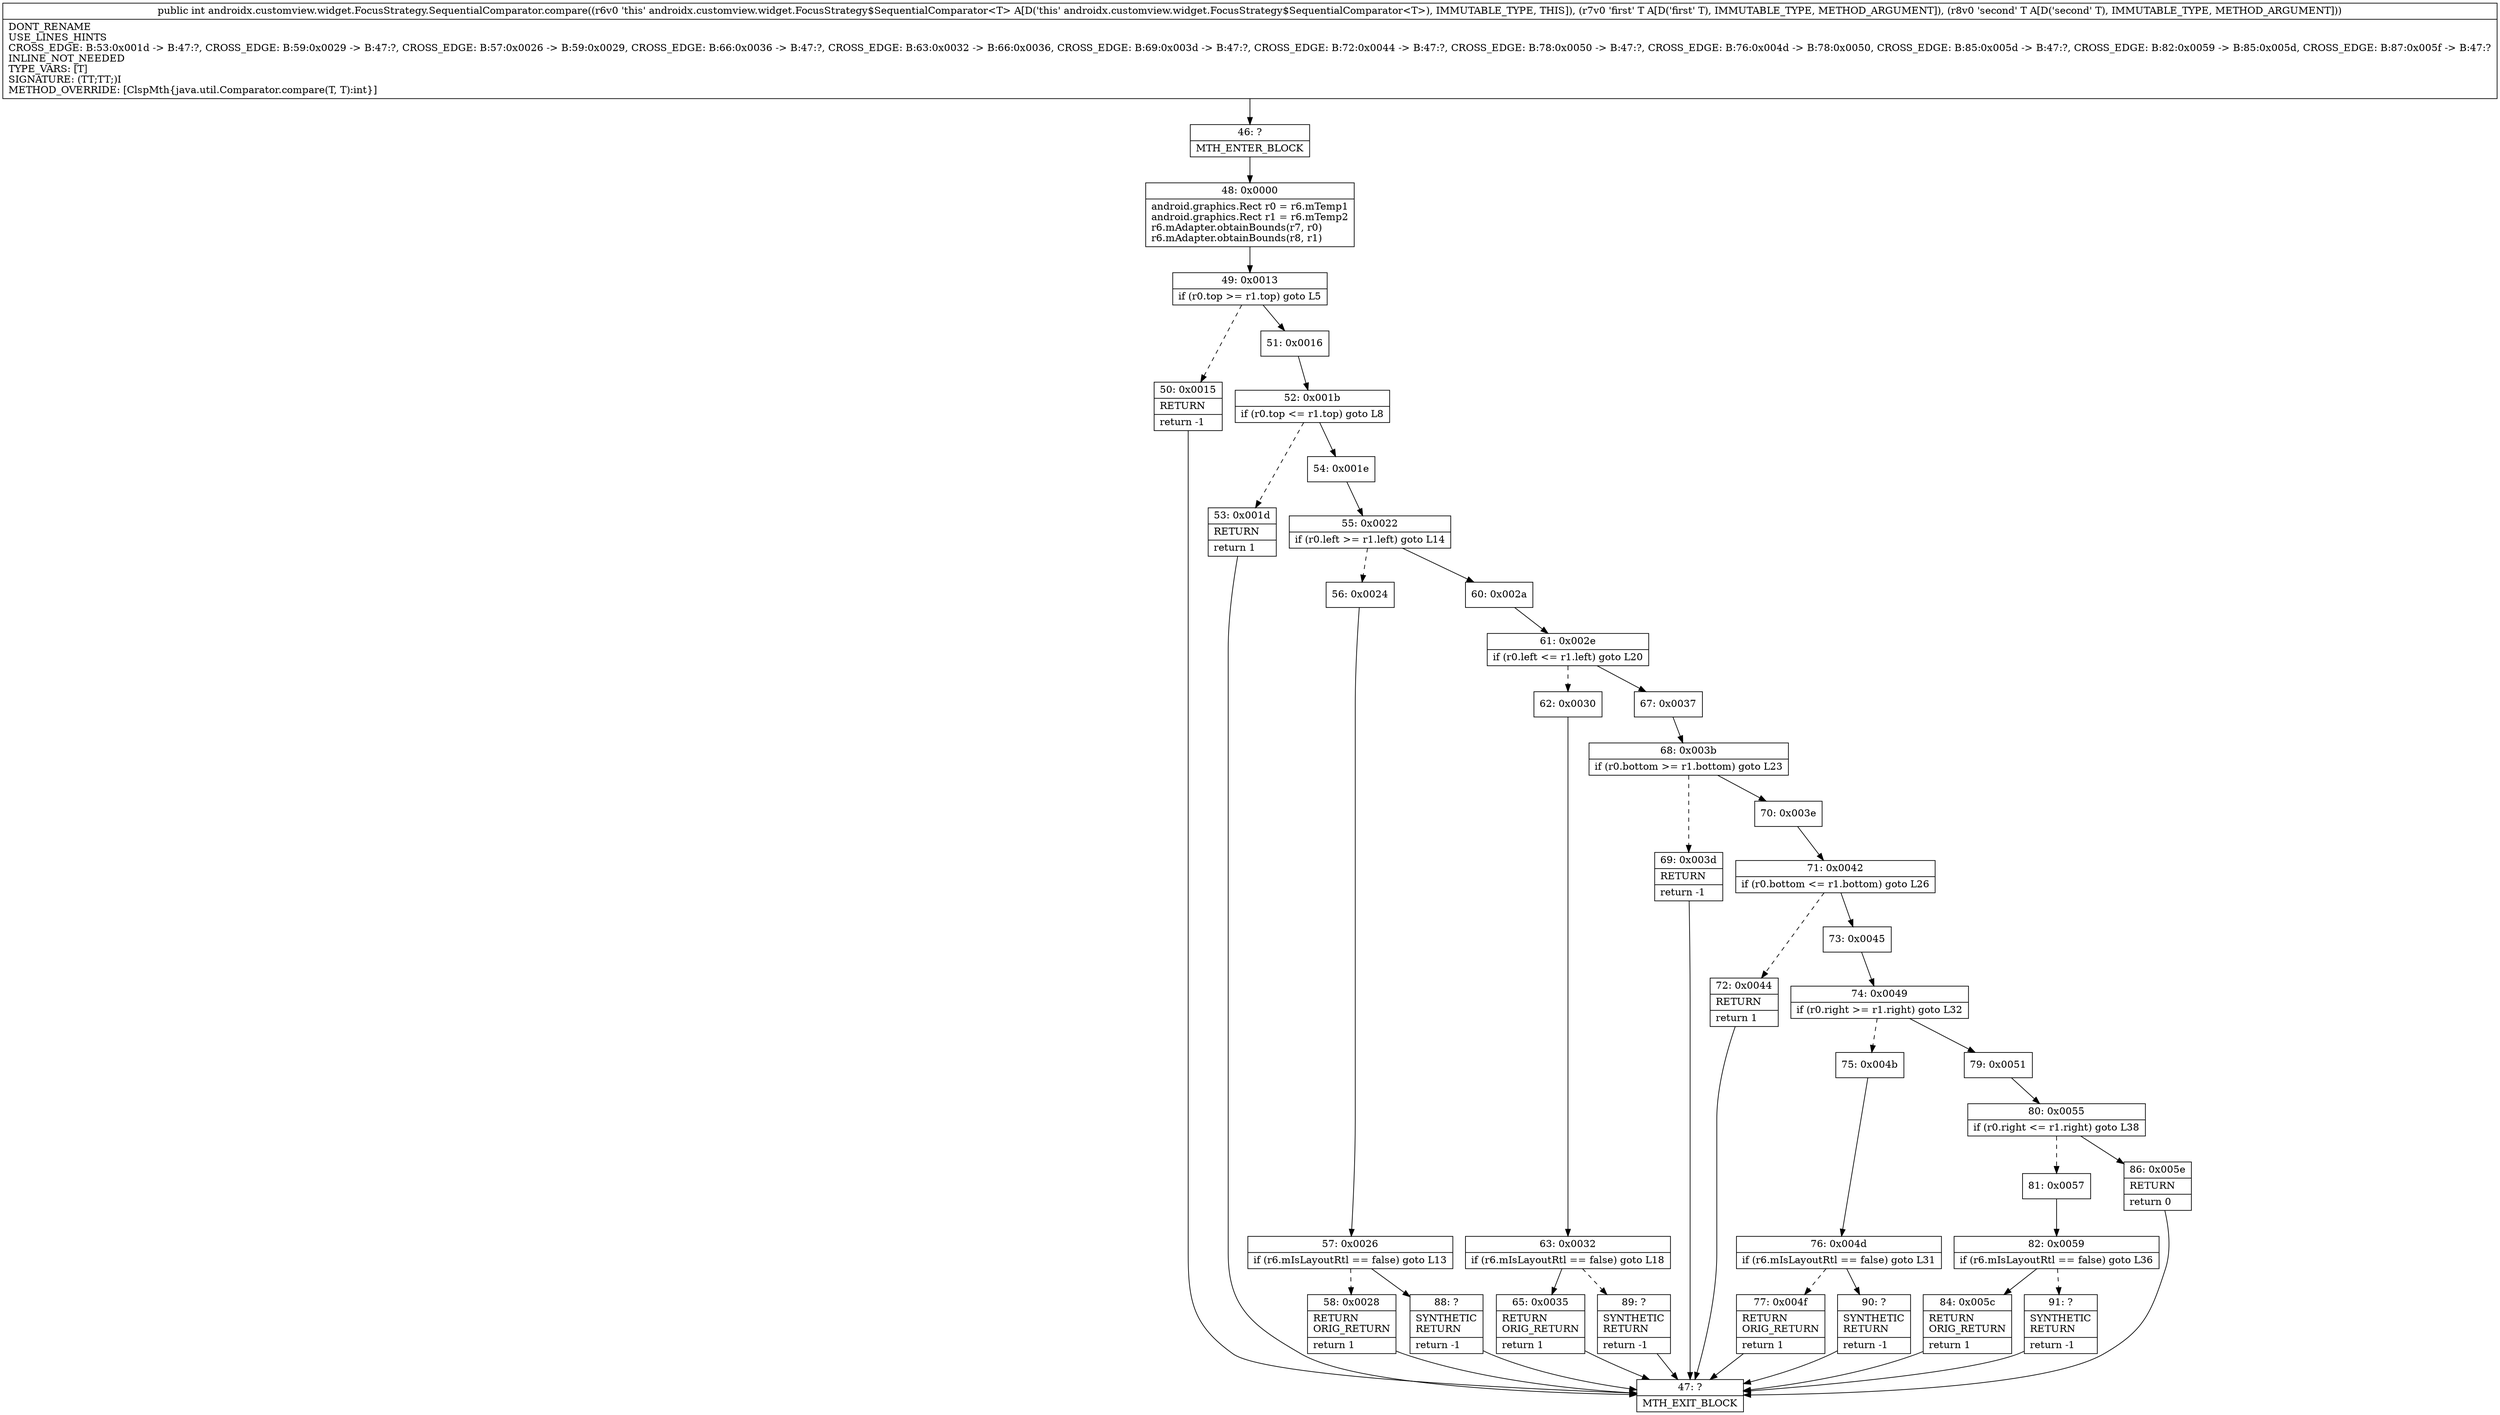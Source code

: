 digraph "CFG forandroidx.customview.widget.FocusStrategy.SequentialComparator.compare(Ljava\/lang\/Object;Ljava\/lang\/Object;)I" {
Node_46 [shape=record,label="{46\:\ ?|MTH_ENTER_BLOCK\l}"];
Node_48 [shape=record,label="{48\:\ 0x0000|android.graphics.Rect r0 = r6.mTemp1\landroid.graphics.Rect r1 = r6.mTemp2\lr6.mAdapter.obtainBounds(r7, r0)\lr6.mAdapter.obtainBounds(r8, r1)\l}"];
Node_49 [shape=record,label="{49\:\ 0x0013|if (r0.top \>= r1.top) goto L5\l}"];
Node_50 [shape=record,label="{50\:\ 0x0015|RETURN\l|return \-1\l}"];
Node_47 [shape=record,label="{47\:\ ?|MTH_EXIT_BLOCK\l}"];
Node_51 [shape=record,label="{51\:\ 0x0016}"];
Node_52 [shape=record,label="{52\:\ 0x001b|if (r0.top \<= r1.top) goto L8\l}"];
Node_53 [shape=record,label="{53\:\ 0x001d|RETURN\l|return 1\l}"];
Node_54 [shape=record,label="{54\:\ 0x001e}"];
Node_55 [shape=record,label="{55\:\ 0x0022|if (r0.left \>= r1.left) goto L14\l}"];
Node_56 [shape=record,label="{56\:\ 0x0024}"];
Node_57 [shape=record,label="{57\:\ 0x0026|if (r6.mIsLayoutRtl == false) goto L13\l}"];
Node_58 [shape=record,label="{58\:\ 0x0028|RETURN\lORIG_RETURN\l|return 1\l}"];
Node_88 [shape=record,label="{88\:\ ?|SYNTHETIC\lRETURN\l|return \-1\l}"];
Node_60 [shape=record,label="{60\:\ 0x002a}"];
Node_61 [shape=record,label="{61\:\ 0x002e|if (r0.left \<= r1.left) goto L20\l}"];
Node_62 [shape=record,label="{62\:\ 0x0030}"];
Node_63 [shape=record,label="{63\:\ 0x0032|if (r6.mIsLayoutRtl == false) goto L18\l}"];
Node_65 [shape=record,label="{65\:\ 0x0035|RETURN\lORIG_RETURN\l|return 1\l}"];
Node_89 [shape=record,label="{89\:\ ?|SYNTHETIC\lRETURN\l|return \-1\l}"];
Node_67 [shape=record,label="{67\:\ 0x0037}"];
Node_68 [shape=record,label="{68\:\ 0x003b|if (r0.bottom \>= r1.bottom) goto L23\l}"];
Node_69 [shape=record,label="{69\:\ 0x003d|RETURN\l|return \-1\l}"];
Node_70 [shape=record,label="{70\:\ 0x003e}"];
Node_71 [shape=record,label="{71\:\ 0x0042|if (r0.bottom \<= r1.bottom) goto L26\l}"];
Node_72 [shape=record,label="{72\:\ 0x0044|RETURN\l|return 1\l}"];
Node_73 [shape=record,label="{73\:\ 0x0045}"];
Node_74 [shape=record,label="{74\:\ 0x0049|if (r0.right \>= r1.right) goto L32\l}"];
Node_75 [shape=record,label="{75\:\ 0x004b}"];
Node_76 [shape=record,label="{76\:\ 0x004d|if (r6.mIsLayoutRtl == false) goto L31\l}"];
Node_77 [shape=record,label="{77\:\ 0x004f|RETURN\lORIG_RETURN\l|return 1\l}"];
Node_90 [shape=record,label="{90\:\ ?|SYNTHETIC\lRETURN\l|return \-1\l}"];
Node_79 [shape=record,label="{79\:\ 0x0051}"];
Node_80 [shape=record,label="{80\:\ 0x0055|if (r0.right \<= r1.right) goto L38\l}"];
Node_81 [shape=record,label="{81\:\ 0x0057}"];
Node_82 [shape=record,label="{82\:\ 0x0059|if (r6.mIsLayoutRtl == false) goto L36\l}"];
Node_84 [shape=record,label="{84\:\ 0x005c|RETURN\lORIG_RETURN\l|return 1\l}"];
Node_91 [shape=record,label="{91\:\ ?|SYNTHETIC\lRETURN\l|return \-1\l}"];
Node_86 [shape=record,label="{86\:\ 0x005e|RETURN\l|return 0\l}"];
MethodNode[shape=record,label="{public int androidx.customview.widget.FocusStrategy.SequentialComparator.compare((r6v0 'this' androidx.customview.widget.FocusStrategy$SequentialComparator\<T\> A[D('this' androidx.customview.widget.FocusStrategy$SequentialComparator\<T\>), IMMUTABLE_TYPE, THIS]), (r7v0 'first' T A[D('first' T), IMMUTABLE_TYPE, METHOD_ARGUMENT]), (r8v0 'second' T A[D('second' T), IMMUTABLE_TYPE, METHOD_ARGUMENT]))  | DONT_RENAME\lUSE_LINES_HINTS\lCROSS_EDGE: B:53:0x001d \-\> B:47:?, CROSS_EDGE: B:59:0x0029 \-\> B:47:?, CROSS_EDGE: B:57:0x0026 \-\> B:59:0x0029, CROSS_EDGE: B:66:0x0036 \-\> B:47:?, CROSS_EDGE: B:63:0x0032 \-\> B:66:0x0036, CROSS_EDGE: B:69:0x003d \-\> B:47:?, CROSS_EDGE: B:72:0x0044 \-\> B:47:?, CROSS_EDGE: B:78:0x0050 \-\> B:47:?, CROSS_EDGE: B:76:0x004d \-\> B:78:0x0050, CROSS_EDGE: B:85:0x005d \-\> B:47:?, CROSS_EDGE: B:82:0x0059 \-\> B:85:0x005d, CROSS_EDGE: B:87:0x005f \-\> B:47:?\lINLINE_NOT_NEEDED\lTYPE_VARS: [T]\lSIGNATURE: (TT;TT;)I\lMETHOD_OVERRIDE: [ClspMth\{java.util.Comparator.compare(T, T):int\}]\l}"];
MethodNode -> Node_46;Node_46 -> Node_48;
Node_48 -> Node_49;
Node_49 -> Node_50[style=dashed];
Node_49 -> Node_51;
Node_50 -> Node_47;
Node_51 -> Node_52;
Node_52 -> Node_53[style=dashed];
Node_52 -> Node_54;
Node_53 -> Node_47;
Node_54 -> Node_55;
Node_55 -> Node_56[style=dashed];
Node_55 -> Node_60;
Node_56 -> Node_57;
Node_57 -> Node_58[style=dashed];
Node_57 -> Node_88;
Node_58 -> Node_47;
Node_88 -> Node_47;
Node_60 -> Node_61;
Node_61 -> Node_62[style=dashed];
Node_61 -> Node_67;
Node_62 -> Node_63;
Node_63 -> Node_65;
Node_63 -> Node_89[style=dashed];
Node_65 -> Node_47;
Node_89 -> Node_47;
Node_67 -> Node_68;
Node_68 -> Node_69[style=dashed];
Node_68 -> Node_70;
Node_69 -> Node_47;
Node_70 -> Node_71;
Node_71 -> Node_72[style=dashed];
Node_71 -> Node_73;
Node_72 -> Node_47;
Node_73 -> Node_74;
Node_74 -> Node_75[style=dashed];
Node_74 -> Node_79;
Node_75 -> Node_76;
Node_76 -> Node_77[style=dashed];
Node_76 -> Node_90;
Node_77 -> Node_47;
Node_90 -> Node_47;
Node_79 -> Node_80;
Node_80 -> Node_81[style=dashed];
Node_80 -> Node_86;
Node_81 -> Node_82;
Node_82 -> Node_84;
Node_82 -> Node_91[style=dashed];
Node_84 -> Node_47;
Node_91 -> Node_47;
Node_86 -> Node_47;
}

